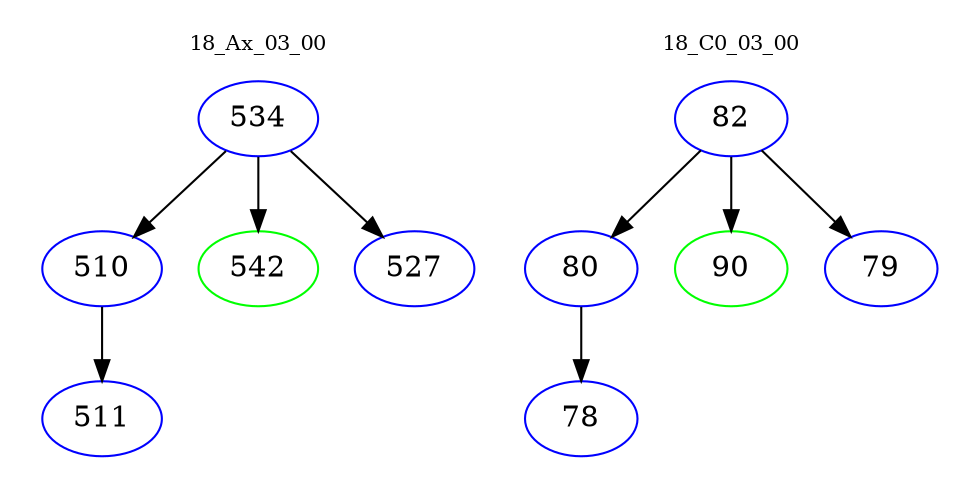 digraph{
subgraph cluster_0 {
color = white
label = "18_Ax_03_00";
fontsize=10;
T0_534 [label="534", color="blue"]
T0_534 -> T0_510 [color="black"]
T0_510 [label="510", color="blue"]
T0_510 -> T0_511 [color="black"]
T0_511 [label="511", color="blue"]
T0_534 -> T0_542 [color="black"]
T0_542 [label="542", color="green"]
T0_534 -> T0_527 [color="black"]
T0_527 [label="527", color="blue"]
}
subgraph cluster_1 {
color = white
label = "18_C0_03_00";
fontsize=10;
T1_82 [label="82", color="blue"]
T1_82 -> T1_80 [color="black"]
T1_80 [label="80", color="blue"]
T1_80 -> T1_78 [color="black"]
T1_78 [label="78", color="blue"]
T1_82 -> T1_90 [color="black"]
T1_90 [label="90", color="green"]
T1_82 -> T1_79 [color="black"]
T1_79 [label="79", color="blue"]
}
}

